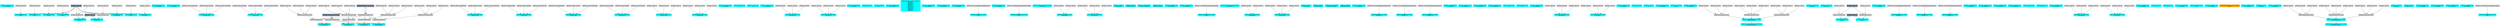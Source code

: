 digraph G {
node0 [shape="box" color="cyan" style="filled" label="VFXValue`1 Boolean (True)
_vfx_enabled_a"]
node1 [shape="box" color="cyan" style="filled" label="VFXExpressionMax Float
Rate_a"]
node2 [shape="box" color="lightgray" style="filled" label="VFXValue`1 Float (80)"]
node3 [shape="box" color="lightslategray" style="filled" label="VFXValue`1 Float (0)"]
node4 [shape="box" color="cyan" style="filled" label="VFXValue`1 Boolean (True)
_vfx_enabled_a"]
node5 [shape="box" color="cyan" style="filled" label="VFXExpressionMax Float
Rate_a"]
node6 [shape="box" color="lightgray" style="filled" label="VFXValue`1 Float (80)"]
node7 [shape="box" color="cyan" style="filled" label="VFXValue`1 Boolean (True)
_vfx_enabled_a"]
node8 [shape="box" color="cyan" style="filled" label="VFXExpressionMax Float
Rate_a"]
node9 [shape="box" color="lightgray" style="filled" label="VFXValue`1 Float (20)"]
node10 [shape="box" color="cyan" style="filled" label="VFXExpressionCombine Float3
bounds_center"]
node11 [shape="box" color="lightgray" style="filled" label="VFXValue`1 Float (-0.008661509)"]
node12 [shape="box" color="lightgray" style="filled" label="VFXValue`1 Float (1.401422)"]
node13 [shape="box" color="lightgray" style="filled" label="VFXValue`1 Float (-0.01848245)"]
node14 [shape="box" color="cyan" style="filled" label="VFXExpressionCombine Float3
bounds_size"]
node15 [shape="box" color="lightgray" style="filled" label="VFXValue`1 Float (3.004998)"]
node16 [shape="box" color="lightgray" style="filled" label="VFXValue`1 Float (3.960069)"]
node17 [shape="box" color="lightgray" style="filled" label="VFXValue`1 Float (3.060745)"]
node18 [shape="box" color="cyan" style="filled" label="VFXExpressionMin Float3
boundsPadding"]
node19 [shape="box" color="lightgray" style="filled" label="VFXExpressionMax Float3"]
node20 [shape="box" color="lightgray" style="filled" label="VFXExpressionCombine Float3"]
node21 [shape="box" color="lightgray" style="filled" label="VFXValue`1 Float (0.5)"]
node22 [shape="box" color="lightgray" style="filled" label="VFXValue`1 Float (0.5)"]
node23 [shape="box" color="lightgray" style="filled" label="VFXValue`1 Float (0.5)"]
node24 [shape="box" color="lightgray" style="filled" label="VFXExpressionCombine Float3"]
node25 [shape="box" color="lightslategray" style="filled" label="VFXValue`1 Float (-1.701412E+38)"]
node26 [shape="box" color="lightgray" style="filled" label="VFXExpressionCombine Float3"]
node27 [shape="box" color="lightslategray" style="filled" label="VFXValue`1 Float (1.701412E+38)"]
node28 [shape="box" color="cyan" style="filled" label="VFXExpressionCombine Float3
bounds_center"]
node29 [shape="box" color="lightgray" style="filled" label="VFXValue`1 Float (-0.008661509)"]
node30 [shape="box" color="lightgray" style="filled" label="VFXValue`1 Float (1.401422)"]
node31 [shape="box" color="lightgray" style="filled" label="VFXValue`1 Float (-0.01848245)"]
node32 [shape="box" color="cyan" style="filled" label="VFXExpressionCombine Float3
bounds_size"]
node33 [shape="box" color="lightgray" style="filled" label="VFXValue`1 Float (3.004998)"]
node34 [shape="box" color="lightgray" style="filled" label="VFXValue`1 Float (3.960069)"]
node35 [shape="box" color="lightgray" style="filled" label="VFXValue`1 Float (3.060745)"]
node36 [shape="box" color="cyan" style="filled" label="VFXExpressionMin Float3
boundsPadding"]
node37 [shape="box" color="lightgray" style="filled" label="VFXExpressionMax Float3"]
node38 [shape="box" color="lightgray" style="filled" label="VFXExpressionCombine Float3"]
node39 [shape="box" color="lightgray" style="filled" label="VFXValue`1 Float (0.5)"]
node40 [shape="box" color="lightgray" style="filled" label="VFXValue`1 Float (0.5)"]
node41 [shape="box" color="lightgray" style="filled" label="VFXValue`1 Float (0.5)"]
node42 [shape="box" color="cyan" style="filled" label="VFXExpressionCombine Float3
bounds_center"]
node43 [shape="box" color="lightgray" style="filled" label="VFXValue`1 Float (-0.008661509)"]
node44 [shape="box" color="lightgray" style="filled" label="VFXValue`1 Float (1.401422)"]
node45 [shape="box" color="lightgray" style="filled" label="VFXValue`1 Float (-0.01848245)"]
node46 [shape="box" color="cyan" style="filled" label="VFXExpressionCombine Float3
bounds_size"]
node47 [shape="box" color="lightgray" style="filled" label="VFXValue`1 Float (3.004998)"]
node48 [shape="box" color="lightgray" style="filled" label="VFXValue`1 Float (3.960069)"]
node49 [shape="box" color="lightgray" style="filled" label="VFXValue`1 Float (3.060745)"]
node50 [shape="box" color="cyan" style="filled" label="VFXExpressionMin Float3
boundsPadding"]
node51 [shape="box" color="lightgray" style="filled" label="VFXExpressionMax Float3"]
node52 [shape="box" color="lightgray" style="filled" label="VFXExpressionCombine Float3"]
node53 [shape="box" color="lightgray" style="filled" label="VFXValue`1 Float (0.5)"]
node54 [shape="box" color="lightgray" style="filled" label="VFXValue`1 Float (0.5)"]
node55 [shape="box" color="lightgray" style="filled" label="VFXValue`1 Float (0.5)"]
node56 [shape="box" color="cyan" style="filled" label="VFXExpressionCombine Float3
bounds_center"]
node57 [shape="box" color="lightgray" style="filled" label="VFXValue`1 Float (0)"]
node58 [shape="box" color="lightgray" style="filled" label="VFXValue`1 Float (0)"]
node59 [shape="box" color="lightgray" style="filled" label="VFXValue`1 Float (0)"]
node60 [shape="box" color="cyan" style="filled" label="VFXExpressionCombine Float3
bounds_size"]
node61 [shape="box" color="lightgray" style="filled" label="VFXValue`1 Float (1)"]
node62 [shape="box" color="lightgray" style="filled" label="VFXValue`1 Float (1)"]
node63 [shape="box" color="lightgray" style="filled" label="VFXValue`1 Float (1)"]
node64 [shape="box" color="cyan" style="filled" label="VFXExpressionMin Float3
boundsPadding"]
node65 [shape="box" color="lightgray" style="filled" label="VFXExpressionMax Float3"]
node66 [shape="box" color="lightgray" style="filled" label="VFXExpressionCombine Float3"]
node67 [shape="box" color="lightgray" style="filled" label="VFXValue`1 Float (0)"]
node68 [shape="box" color="lightgray" style="filled" label="VFXValue`1 Float (0)"]
node69 [shape="box" color="lightgray" style="filled" label="VFXValue`1 Float (0)"]
node70 [shape="box" color="cyan" style="filled" label="VFXValue`1 Boolean (True)
_vfx_enabled_a"]
node71 [shape="box" color="cyan" style="filled" label="VFXValue`1 Float (0.05)
A_a"]
node72 [shape="box" color="cyan" style="filled" label="VFXValue`1 Float (0.02)
B_a"]
node73 [shape="box" color="cyan" style="filled" label="VFXValue`1 Boolean (True)
_vfx_enabled_b"]
node74 [shape="box" color="cyan" style="filled" label="VFXExpressionCombine Float3
Box_center_b"]
node75 [shape="box" color="lightgray" style="filled" label="VFXValue`1 Float (0)"]
node76 [shape="box" color="lightgray" style="filled" label="VFXValue`1 Float (0)"]
node77 [shape="box" color="lightgray" style="filled" label="VFXValue`1 Float (0)"]
node78 [shape="box" color="cyan" style="filled" label="VFXExpressionCombine Float3
Box_size_b"]
node79 [shape="box" color="lightgray" style="filled" label="VFXValue`1 Float (2)"]
node80 [shape="box" color="lightgray" style="filled" label="VFXValue`1 Float (0)"]
node81 [shape="box" color="lightgray" style="filled" label="VFXValue`1 Float (2)"]
node82 [shape="box" color="cyan" style="filled" label="VFXValue`1 Boolean (True)
_vfx_enabled_c"]
node83 [shape="box" color="cyan" style="filled" label="VFXValue`1 Float (4)
A_c"]
node84 [shape="box" color="cyan" style="filled" label="VFXValue`1 Float (8)
B_c"]
node85 [shape="box" color="cyan" style="filled" label="VFXValue`1 Boolean (True)
_vfx_enabled_a"]
node86 [shape="box" color="cyan" style="filled" label="VFXBuiltInExpression Float (DeltaTime)
deltaTime_a
deltaTime_b
deltaTime_c
deltaTime_a
deltaTime_b
deltaTime_d
deltaTime_e
deltaTime_a
deltaTime_b
deltaTime_c"]
node87 [shape="box" color="cyan" style="filled" label="VFXValue`1 Boolean (True)
_vfx_enabled_b"]
node88 [shape="box" color="cyan" style="filled" label="VFXValue`1 Boolean (True)
_vfx_enabled_a"]
node89 [shape="box" color="cyan" style="filled" label="VFXValue`1 Boolean (True)
_vfx_enabled_b"]
node90 [shape="box" color="cyan" style="filled" label="VFXExpressionBakeCurve Float4
Size_b"]
node91 [shape="box" color="lightgray" style="filled" label="VFXValue`1 Curve (UnityEngine.AnimationCurve)"]
node92 [shape="box" color="cyan" style="filled" label="VFXValue`1 Boolean (True)
_vfx_enabled_c"]
node93 [shape="box" color="cyan" style="filled" label="VFXExpressionBakeGradient Float3
Color_c"]
node94 [shape="box" color="lightgray" style="filled" label="VFXValue`1 ColorGradient (UnityEngine.Gradient)"]
node95 [shape="box" color="cyan" style="filled" label="VFXTexture2DValue Texture2D (33044)
MainTexture"]
node96 [shape="box" color="cyan" style="filled" label="VFXExpressionCombine Float2
FlipbookSize"]
node97 [shape="box" color="lightgray" style="filled" label="VFXValue`1 Float (4)"]
node98 [shape="box" color="lightgray" style="filled" label="VFXValue`1 Float (2)"]
node99 [shape="box" color="cyan" style="filled" label="VFXExpressionCombine Float3
ParticleColor"]
node100 [shape="box" color="lightgray" style="filled" label="VFXValue`1 Float (1)"]
node101 [shape="box" color="lightgray" style="filled" label="VFXValue`1 Float (1)"]
node102 [shape="box" color="lightgray" style="filled" label="VFXValue`1 Float (1)"]
node103 [shape="box" color="cyan" style="filled" label="VFXValue`1 Float (1)
ParticleAlpha"]
node104 [shape="box" color="cyan" style="filled" label="VFXValue`1 Float (0)
ParticleTexIndex"]
node105 [shape="box" color="cyan" style="filled" label="VFXValue`1 Boolean (False)
Boolean_C287ADB6"]
node106 [shape="box" color="cyan" style="filled" label="VFXValue`1 Float (1)
SoftParticleDistance"]
node107 [shape="box" color="cyan" style="filled" label="VFXValue`1 Boolean (True)
_vfx_enabled_a"]
node108 [shape="box" color="cyan" style="filled" label="VFXValue`1 Boolean (True)
_vfx_enabled_b"]
node109 [shape="box" color="cyan" style="filled" label="VFXExpressionBakeGradient Float3
Color_b"]
node110 [shape="box" color="lightgray" style="filled" label="VFXValue`1 ColorGradient (UnityEngine.Gradient)"]
node111 [shape="box" color="cyan" style="filled" label="VFXTexture2DValue Texture2D (33044)
MainTexture"]
node112 [shape="box" color="cyan" style="filled" label="VFXExpressionCombine Float2
FlipbookSize"]
node113 [shape="box" color="lightgray" style="filled" label="VFXValue`1 Float (4)"]
node114 [shape="box" color="lightgray" style="filled" label="VFXValue`1 Float (2)"]
node115 [shape="box" color="cyan" style="filled" label="VFXExpressionCombine Float3
ParticleColor"]
node116 [shape="box" color="lightgray" style="filled" label="VFXValue`1 Float (1)"]
node117 [shape="box" color="lightgray" style="filled" label="VFXValue`1 Float (1)"]
node118 [shape="box" color="lightgray" style="filled" label="VFXValue`1 Float (1)"]
node119 [shape="box" color="cyan" style="filled" label="VFXValue`1 Float (1)
ParticleAlpha"]
node120 [shape="box" color="cyan" style="filled" label="VFXValue`1 Float (0)
ParticleTexIndex"]
node121 [shape="box" color="cyan" style="filled" label="VFXValue`1 Boolean (False)
Boolean_C287ADB6"]
node122 [shape="box" color="cyan" style="filled" label="VFXValue`1 Float (1)
SoftParticleDistance"]
node123 [shape="box" color="cyan" style="filled" label="VFXValue`1 Boolean (True)
_vfx_enabled_a"]
node124 [shape="box" color="cyan" style="filled" label="VFXExpressionBakeCurve Float4
Velocity_x_a"]
node125 [shape="box" color="lightgray" style="filled" label="VFXValue`1 Curve (UnityEngine.AnimationCurve)"]
node126 [shape="box" color="cyan" style="filled" label="VFXExpressionBakeCurve Float4
Velocity_y_a"]
node127 [shape="box" color="lightgray" style="filled" label="VFXValue`1 Curve (UnityEngine.AnimationCurve)"]
node128 [shape="box" color="cyan" style="filled" label="VFXExpressionBakeCurve Float4
Velocity_z_a"]
node129 [shape="box" color="lightgray" style="filled" label="VFXValue`1 Curve (UnityEngine.AnimationCurve)"]
node130 [shape="box" color="cyan" style="filled" label="VFXValue`1 Boolean (True)
_vfx_enabled_b"]
node131 [shape="box" color="cyan" style="filled" label="VFXValue`1 Boolean (True)
_vfx_enabled_c"]
node132 [shape="box" color="cyan" style="filled" label="VFXValue`1 Boolean (True)
_vfx_enabled_d"]
node133 [shape="box" color="cyan" style="filled" label="VFXValue`1 Boolean (True)
_vfx_enabled_a"]
node134 [shape="box" color="cyan" style="filled" label="VFXValue`1 Float (0.03)
A_a"]
node135 [shape="box" color="cyan" style="filled" label="VFXValue`1 Float (0.02)
B_a"]
node136 [shape="box" color="cyan" style="filled" label="VFXValue`1 Boolean (True)
_vfx_enabled_b"]
node137 [shape="box" color="cyan" style="filled" label="VFXExpressionCombine Float3
Box_center_b"]
node138 [shape="box" color="lightgray" style="filled" label="VFXValue`1 Float (0)"]
node139 [shape="box" color="lightgray" style="filled" label="VFXValue`1 Float (0)"]
node140 [shape="box" color="lightgray" style="filled" label="VFXValue`1 Float (0)"]
node141 [shape="box" color="cyan" style="filled" label="VFXExpressionCombine Float3
Box_size_b"]
node142 [shape="box" color="lightgray" style="filled" label="VFXValue`1 Float (2)"]
node143 [shape="box" color="lightgray" style="filled" label="VFXValue`1 Float (0)"]
node144 [shape="box" color="lightgray" style="filled" label="VFXValue`1 Float (2)"]
node145 [shape="box" color="cyan" style="filled" label="VFXValue`1 Boolean (True)
_vfx_enabled_c"]
node146 [shape="box" color="cyan" style="filled" label="VFXValue`1 Float (2)
A_c"]
node147 [shape="box" color="cyan" style="filled" label="VFXValue`1 Float (4)
B_c"]
node148 [shape="box" color="cyan" style="filled" label="VFXValue`1 Boolean (True)
_vfx_enabled_a"]
node149 [shape="box" color="cyan" style="filled" label="VFXValue`1 Float (100)
Rate_a"]
node150 [shape="box" color="cyan" style="filled" label="VFXValue`1 Boolean (True)
_vfx_enabled_b"]
node151 [shape="box" color="cyan" style="filled" label="VFXExpressionInverseTRSMatrix Matrix4x4
InvFieldTransform_b"]
node152 [shape="box" color="cyan" style="filled" label="VFXExpressionTRSToMatrix Matrix4x4
FieldTransform_b"]
node153 [shape="box" color="lightgray" style="filled" label="VFXExpressionCombine Float3"]
node154 [shape="box" color="lightgray" style="filled" label="VFXValue`1 Float (0)"]
node155 [shape="box" color="lightgray" style="filled" label="VFXValue`1 Float (0)"]
node156 [shape="box" color="lightgray" style="filled" label="VFXValue`1 Float (0)"]
node157 [shape="box" color="lightgray" style="filled" label="VFXExpressionCombine Float3"]
node158 [shape="box" color="lightgray" style="filled" label="VFXValue`1 Float (0)"]
node159 [shape="box" color="lightgray" style="filled" label="VFXValue`1 Float (0)"]
node160 [shape="box" color="lightgray" style="filled" label="VFXValue`1 Float (0)"]
node161 [shape="box" color="lightgray" style="filled" label="VFXExpressionCombine Float3"]
node162 [shape="box" color="lightgray" style="filled" label="VFXValue`1 Float (1)"]
node163 [shape="box" color="lightgray" style="filled" label="VFXValue`1 Float (1)"]
node164 [shape="box" color="lightgray" style="filled" label="VFXValue`1 Float (1)"]
node165 [shape="box" color="cyan" style="filled" label="VFXValue`1 Float (12.32)
Intensity_b"]
node166 [shape="box" color="cyan" style="filled" label="VFXExpressionMax Float
Drag_b"]
node167 [shape="box" color="lightgray" style="filled" label="VFXValue`1 Float (2.25)"]
node168 [shape="box" color="cyan" style="filled" label="VFXValue`1 Float (2.32)
frequency_b"]
node169 [shape="box" color="cyan" style="filled" label="VFXExpressionMin Int32
octaves_b"]
node170 [shape="box" color="lightgray" style="filled" label="VFXExpressionMax Int32"]
node171 [shape="box" color="lightgray" style="filled" label="VFXValue`1 Int32 (1)"]
node172 [shape="box" color="lightslategray" style="filled" label="VFXValue`1 Int32 (1)"]
node173 [shape="box" color="lightslategray" style="filled" label="VFXValue`1 Int32 (8)"]
node174 [shape="box" color="cyan" style="filled" label="VFXExpressionMin Float
roughness_b"]
node175 [shape="box" color="lightgray" style="filled" label="VFXExpressionMax Float"]
node176 [shape="box" color="lightgray" style="filled" label="VFXValue`1 Float (0.5)"]
node177 [shape="box" color="lightslategray" style="filled" label="VFXValue`1 Float (1)"]
node178 [shape="box" color="cyan" style="filled" label="VFXExpressionMax Float
lacunarity_b"]
node179 [shape="box" color="lightgray" style="filled" label="VFXValue`1 Float (2)"]
node180 [shape="box" color="cyan" style="filled" label="VFXValue`1 Boolean (True)
_vfx_enabled_c"]
node181 [shape="box" color="cyan" style="filled" label="VFXExpressionBakeCurve Float4
Velocity_x_c"]
node182 [shape="box" color="lightgray" style="filled" label="VFXValue`1 Curve (UnityEngine.AnimationCurve)"]
node183 [shape="box" color="cyan" style="filled" label="VFXExpressionBakeCurve Float4
Velocity_y_c"]
node184 [shape="box" color="lightgray" style="filled" label="VFXValue`1 Curve (UnityEngine.AnimationCurve)"]
node185 [shape="box" color="cyan" style="filled" label="VFXExpressionBakeCurve Float4
Velocity_z_c"]
node186 [shape="box" color="lightgray" style="filled" label="VFXValue`1 Curve (UnityEngine.AnimationCurve)"]
node187 [shape="box" color="cyan" style="filled" label="VFXValue`1 Boolean (True)
_vfx_enabled_d"]
node188 [shape="box" color="cyan" style="filled" label="VFXValue`1 Boolean (True)
_vfx_enabled_e"]
node189 [shape="box" color="cyan" style="filled" label="VFXValue`1 Boolean (True)
_vfx_enabled_f"]
node190 [shape="box" color="cyan" style="filled" label="VFXValue`1 Boolean (True)
_vfx_enabled_a"]
node191 [shape="box" color="cyan" style="filled" label="VFXValue`1 Float (0.03)
A_a"]
node192 [shape="box" color="cyan" style="filled" label="VFXValue`1 Float (0.2)
B_a"]
node193 [shape="box" color="cyan" style="filled" label="VFXValue`1 Boolean (True)
_vfx_enabled_b"]
node194 [shape="box" color="cyan" style="filled" label="VFXExpressionCombine Float3
Box_center_b"]
node195 [shape="box" color="lightgray" style="filled" label="VFXValue`1 Float (0)"]
node196 [shape="box" color="lightgray" style="filled" label="VFXValue`1 Float (0)"]
node197 [shape="box" color="lightgray" style="filled" label="VFXValue`1 Float (0)"]
node198 [shape="box" color="cyan" style="filled" label="VFXExpressionCombine Float3
Box_size_b"]
node199 [shape="box" color="lightgray" style="filled" label="VFXValue`1 Float (2)"]
node200 [shape="box" color="lightgray" style="filled" label="VFXValue`1 Float (0)"]
node201 [shape="box" color="lightgray" style="filled" label="VFXValue`1 Float (2)"]
node202 [shape="box" color="cyan" style="filled" label="VFXValue`1 Boolean (True)
_vfx_enabled_c"]
node203 [shape="box" color="cyan" style="filled" label="VFXValue`1 Float (5)
A_c"]
node204 [shape="box" color="cyan" style="filled" label="VFXValue`1 Float (7)
B_c"]
node205 [shape="box" color="cyan" style="filled" label="VFXValue`1 Boolean (True)
_vfx_enabled_a"]
node206 [shape="box" color="cyan" style="filled" label="VFXValue`1 Boolean (True)
Alive_a"]
node207 [shape="box" color="cyan" style="filled" label="VFXValue`1 Boolean (True)
_vfx_enabled_b"]
node208 [shape="box" color="orange" style="filled" label="VFXAttributeExpression Float3 (position)
Value_b"]
node209 [shape="box" color="cyan" style="filled" label="VFXValue`1 Boolean (True)
_vfx_enabled_c"]
node210 [shape="box" color="cyan" style="filled" label="VFXValue`1 Float (1)
Lifetime_c"]
node211 [shape="box" color="cyan" style="filled" label="VFXValue`1 Boolean (True)
_vfx_enabled_a"]
node212 [shape="box" color="cyan" style="filled" label="VFXExpressionInverseTRSMatrix Matrix4x4
InvFieldTransform_a"]
node213 [shape="box" color="cyan" style="filled" label="VFXExpressionTRSToMatrix Matrix4x4
FieldTransform_a"]
node214 [shape="box" color="lightgray" style="filled" label="VFXExpressionCombine Float3"]
node215 [shape="box" color="lightgray" style="filled" label="VFXValue`1 Float (0)"]
node216 [shape="box" color="lightgray" style="filled" label="VFXValue`1 Float (0)"]
node217 [shape="box" color="lightgray" style="filled" label="VFXValue`1 Float (0)"]
node218 [shape="box" color="lightgray" style="filled" label="VFXExpressionCombine Float3"]
node219 [shape="box" color="lightgray" style="filled" label="VFXValue`1 Float (0)"]
node220 [shape="box" color="lightgray" style="filled" label="VFXValue`1 Float (0)"]
node221 [shape="box" color="lightgray" style="filled" label="VFXValue`1 Float (0)"]
node222 [shape="box" color="lightgray" style="filled" label="VFXExpressionCombine Float3"]
node223 [shape="box" color="lightgray" style="filled" label="VFXValue`1 Float (1)"]
node224 [shape="box" color="lightgray" style="filled" label="VFXValue`1 Float (1)"]
node225 [shape="box" color="lightgray" style="filled" label="VFXValue`1 Float (1)"]
node226 [shape="box" color="cyan" style="filled" label="VFXValue`1 Float (0.1)
Intensity_a"]
node227 [shape="box" color="cyan" style="filled" label="VFXExpressionMax Float
Drag_a"]
node228 [shape="box" color="lightgray" style="filled" label="VFXValue`1 Float (1)"]
node229 [shape="box" color="cyan" style="filled" label="VFXValue`1 Float (1)
frequency_a"]
node230 [shape="box" color="cyan" style="filled" label="VFXExpressionMin Int32
octaves_a"]
node231 [shape="box" color="lightgray" style="filled" label="VFXExpressionMax Int32"]
node232 [shape="box" color="lightgray" style="filled" label="VFXValue`1 Int32 (1)"]
node233 [shape="box" color="cyan" style="filled" label="VFXExpressionMin Float
roughness_a"]
node234 [shape="box" color="lightgray" style="filled" label="VFXExpressionMax Float"]
node235 [shape="box" color="lightgray" style="filled" label="VFXValue`1 Float (0.5)"]
node236 [shape="box" color="cyan" style="filled" label="VFXExpressionMax Float
lacunarity_a"]
node237 [shape="box" color="lightgray" style="filled" label="VFXValue`1 Float (2)"]
node238 [shape="box" color="cyan" style="filled" label="VFXValue`1 Boolean (True)
_vfx_enabled_b"]
node239 [shape="box" color="cyan" style="filled" label="VFXValue`1 Boolean (True)
_vfx_enabled_c"]
node240 [shape="box" color="cyan" style="filled" label="VFXValue`1 Boolean (True)
_vfx_enabled_d"]
node241 [shape="box" color="cyan" style="filled" label="VFXValue`1 Boolean (True)
_vfx_enabled_a"]
node242 [shape="box" color="cyan" style="filled" label="VFXExpressionBakeGradient Float3
Color_a"]
node243 [shape="box" color="lightgray" style="filled" label="VFXValue`1 ColorGradient (UnityEngine.Gradient)"]
node2 -> node1 [headlabel="0"]
node3 -> node1 [headlabel="1"]
node6 -> node5 [headlabel="0"]
node3 -> node5 [headlabel="1"]
node9 -> node8 [headlabel="0"]
node3 -> node8 [headlabel="1"]
node11 -> node10 [headlabel="0"]
node12 -> node10 [headlabel="1"]
node13 -> node10 [headlabel="2"]
node15 -> node14 [headlabel="0"]
node16 -> node14 [headlabel="1"]
node17 -> node14 [headlabel="2"]
node19 -> node18 [headlabel="0"]
node26 -> node18 [headlabel="1"]
node20 -> node19 [headlabel="0"]
node24 -> node19 [headlabel="1"]
node21 -> node20 [headlabel="0"]
node22 -> node20 [headlabel="1"]
node23 -> node20 [headlabel="2"]
node25 -> node24 [headlabel="0"]
node25 -> node24 [headlabel="1"]
node25 -> node24 [headlabel="2"]
node27 -> node26 [headlabel="0"]
node27 -> node26 [headlabel="1"]
node27 -> node26 [headlabel="2"]
node29 -> node28 [headlabel="0"]
node30 -> node28 [headlabel="1"]
node31 -> node28 [headlabel="2"]
node33 -> node32 [headlabel="0"]
node34 -> node32 [headlabel="1"]
node35 -> node32 [headlabel="2"]
node37 -> node36 [headlabel="0"]
node26 -> node36 [headlabel="1"]
node38 -> node37 [headlabel="0"]
node24 -> node37 [headlabel="1"]
node39 -> node38 [headlabel="0"]
node40 -> node38 [headlabel="1"]
node41 -> node38 [headlabel="2"]
node43 -> node42 [headlabel="0"]
node44 -> node42 [headlabel="1"]
node45 -> node42 [headlabel="2"]
node47 -> node46 [headlabel="0"]
node48 -> node46 [headlabel="1"]
node49 -> node46 [headlabel="2"]
node51 -> node50 [headlabel="0"]
node26 -> node50 [headlabel="1"]
node52 -> node51 [headlabel="0"]
node24 -> node51 [headlabel="1"]
node53 -> node52 [headlabel="0"]
node54 -> node52 [headlabel="1"]
node55 -> node52 [headlabel="2"]
node57 -> node56 [headlabel="0"]
node58 -> node56 [headlabel="1"]
node59 -> node56 [headlabel="2"]
node61 -> node60 [headlabel="0"]
node62 -> node60 [headlabel="1"]
node63 -> node60 [headlabel="2"]
node65 -> node64 [headlabel="0"]
node26 -> node64 [headlabel="1"]
node66 -> node65 [headlabel="0"]
node24 -> node65 [headlabel="1"]
node67 -> node66 [headlabel="0"]
node68 -> node66 [headlabel="1"]
node69 -> node66 [headlabel="2"]
node75 -> node74 [headlabel="0"]
node76 -> node74 [headlabel="1"]
node77 -> node74 [headlabel="2"]
node79 -> node78 [headlabel="0"]
node80 -> node78 [headlabel="1"]
node81 -> node78 [headlabel="2"]
node91 -> node90 
node94 -> node93 
node97 -> node96 [headlabel="0"]
node98 -> node96 [headlabel="1"]
node100 -> node99 [headlabel="0"]
node101 -> node99 [headlabel="1"]
node102 -> node99 [headlabel="2"]
node110 -> node109 
node113 -> node112 [headlabel="0"]
node114 -> node112 [headlabel="1"]
node116 -> node115 [headlabel="0"]
node117 -> node115 [headlabel="1"]
node118 -> node115 [headlabel="2"]
node125 -> node124 
node127 -> node126 
node129 -> node128 
node138 -> node137 [headlabel="0"]
node139 -> node137 [headlabel="1"]
node140 -> node137 [headlabel="2"]
node142 -> node141 [headlabel="0"]
node143 -> node141 [headlabel="1"]
node144 -> node141 [headlabel="2"]
node152 -> node151 
node153 -> node152 [headlabel="0"]
node157 -> node152 [headlabel="1"]
node161 -> node152 [headlabel="2"]
node154 -> node153 [headlabel="0"]
node155 -> node153 [headlabel="1"]
node156 -> node153 [headlabel="2"]
node158 -> node157 [headlabel="0"]
node159 -> node157 [headlabel="1"]
node160 -> node157 [headlabel="2"]
node162 -> node161 [headlabel="0"]
node163 -> node161 [headlabel="1"]
node164 -> node161 [headlabel="2"]
node167 -> node166 [headlabel="0"]
node3 -> node166 [headlabel="1"]
node170 -> node169 [headlabel="0"]
node173 -> node169 [headlabel="1"]
node171 -> node170 [headlabel="0"]
node172 -> node170 [headlabel="1"]
node175 -> node174 [headlabel="0"]
node177 -> node174 [headlabel="1"]
node176 -> node175 [headlabel="0"]
node3 -> node175 [headlabel="1"]
node179 -> node178 [headlabel="0"]
node3 -> node178 [headlabel="1"]
node182 -> node181 
node184 -> node183 
node186 -> node185 
node195 -> node194 [headlabel="0"]
node196 -> node194 [headlabel="1"]
node197 -> node194 [headlabel="2"]
node199 -> node198 [headlabel="0"]
node200 -> node198 [headlabel="1"]
node201 -> node198 [headlabel="2"]
node213 -> node212 
node214 -> node213 [headlabel="0"]
node218 -> node213 [headlabel="1"]
node222 -> node213 [headlabel="2"]
node215 -> node214 [headlabel="0"]
node216 -> node214 [headlabel="1"]
node217 -> node214 [headlabel="2"]
node219 -> node218 [headlabel="0"]
node220 -> node218 [headlabel="1"]
node221 -> node218 [headlabel="2"]
node223 -> node222 [headlabel="0"]
node224 -> node222 [headlabel="1"]
node225 -> node222 [headlabel="2"]
node228 -> node227 [headlabel="0"]
node3 -> node227 [headlabel="1"]
node231 -> node230 [headlabel="0"]
node173 -> node230 [headlabel="1"]
node232 -> node231 [headlabel="0"]
node172 -> node231 [headlabel="1"]
node234 -> node233 [headlabel="0"]
node177 -> node233 [headlabel="1"]
node235 -> node234 [headlabel="0"]
node3 -> node234 [headlabel="1"]
node237 -> node236 [headlabel="0"]
node3 -> node236 [headlabel="1"]
node243 -> node242 
}
